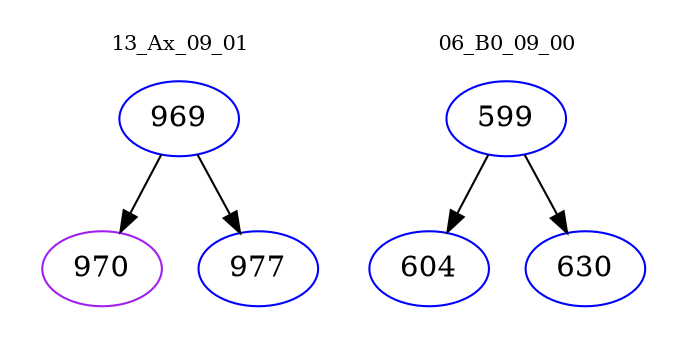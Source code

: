 digraph{
subgraph cluster_0 {
color = white
label = "13_Ax_09_01";
fontsize=10;
T0_969 [label="969", color="blue"]
T0_969 -> T0_970 [color="black"]
T0_970 [label="970", color="purple"]
T0_969 -> T0_977 [color="black"]
T0_977 [label="977", color="blue"]
}
subgraph cluster_1 {
color = white
label = "06_B0_09_00";
fontsize=10;
T1_599 [label="599", color="blue"]
T1_599 -> T1_604 [color="black"]
T1_604 [label="604", color="blue"]
T1_599 -> T1_630 [color="black"]
T1_630 [label="630", color="blue"]
}
}
